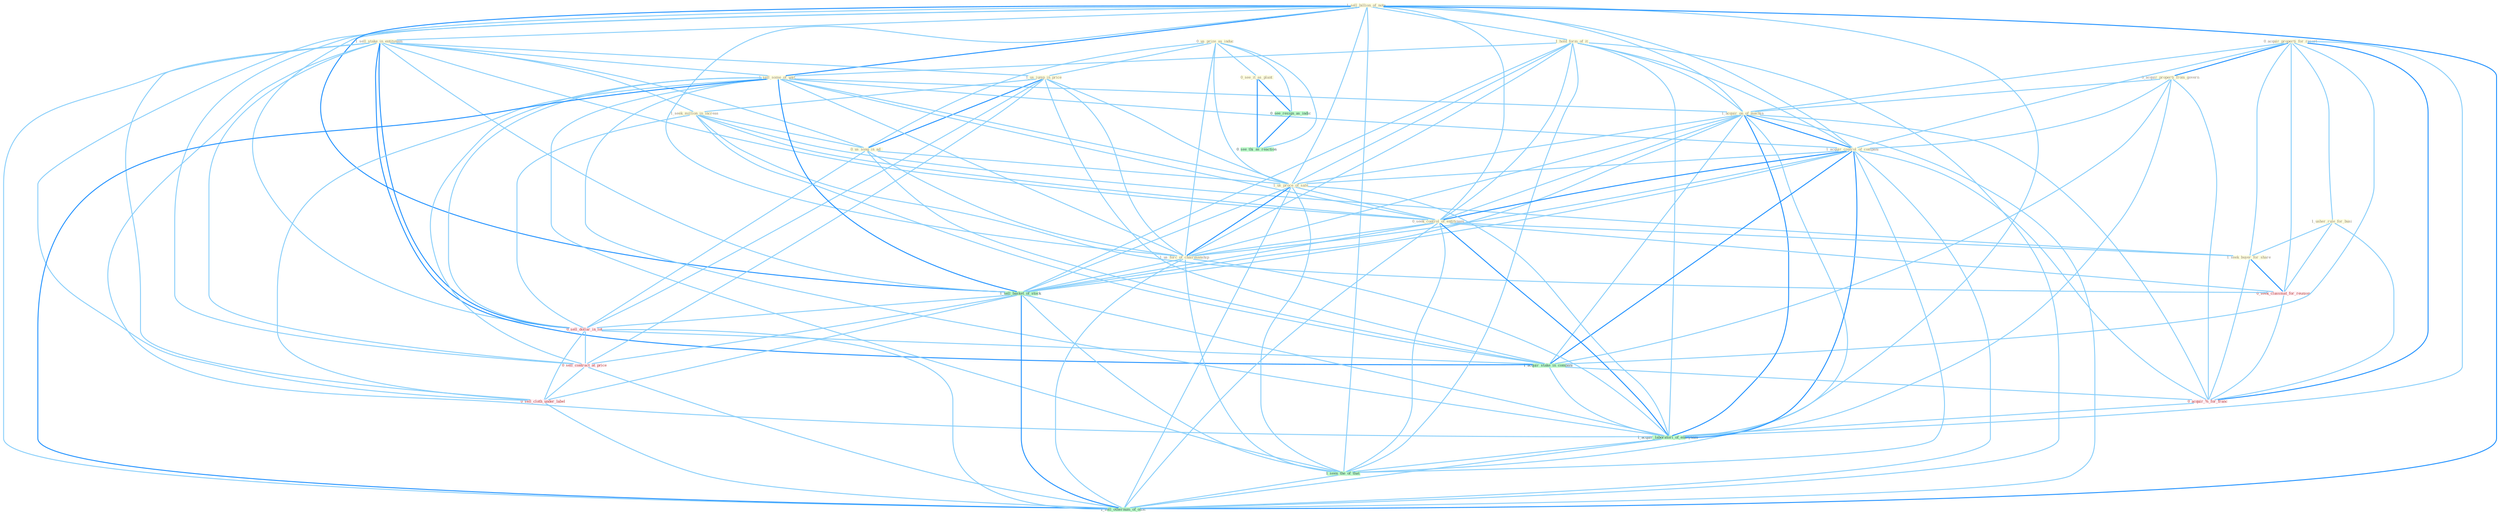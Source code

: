 Graph G{ 
    node
    [shape=polygon,style=filled,width=.5,height=.06,color="#BDFCC9",fixedsize=true,fontsize=4,
    fontcolor="#2f4f4f"];
    {node
    [color="#ffffe0", fontcolor="#8b7d6b"] "0_us_prize_as_induc " "0_acquir_properti_for_resort " "1_sell_billion_of_note " "1_sell_stake_in_entitynam " "1_us_jump_in_price " "1_seek_million_in_increas " "1_hold_form_of_it " "0_acquir_properti_from_govern " "1_sell_some_of_unit " "0_us_song_in_ad " "1_acquir_on_of_machin " "1_usher_rule_for_busi " "1_acquir_control_of_compani " "1_us_proce_of_sale " "0_seek_control_of_entitynam " "1_us_forc_of_chairmanship " "0_see_it_as_plant " "1_seek_buyer_for_share "}
{node [color="#fff0f5", fontcolor="#b22222"] "0_seek_classmat_for_reunion " "0_sell_dollar_in_lot " "0_acquir_%_for_franc " "0_sell_contract_at_price " "0_sell_cloth_under_label "}
edge [color="#B0E2FF"];

	"0_us_prize_as_induc " -- "1_us_jump_in_price " [w="1", color="#87cefa" ];
	"0_us_prize_as_induc " -- "0_us_song_in_ad " [w="1", color="#87cefa" ];
	"0_us_prize_as_induc " -- "1_us_proce_of_sale " [w="1", color="#87cefa" ];
	"0_us_prize_as_induc " -- "1_us_forc_of_chairmanship " [w="1", color="#87cefa" ];
	"0_us_prize_as_induc " -- "0_see_it_as_plant " [w="1", color="#87cefa" ];
	"0_us_prize_as_induc " -- "0_see_resign_as_indic " [w="1", color="#87cefa" ];
	"0_us_prize_as_induc " -- "0_see_thi_as_reaction " [w="1", color="#87cefa" ];
	"0_acquir_properti_for_resort " -- "0_acquir_properti_from_govern " [w="2", color="#1e90ff" , len=0.8];
	"0_acquir_properti_for_resort " -- "1_acquir_on_of_machin " [w="1", color="#87cefa" ];
	"0_acquir_properti_for_resort " -- "1_usher_rule_for_busi " [w="1", color="#87cefa" ];
	"0_acquir_properti_for_resort " -- "1_acquir_control_of_compani " [w="1", color="#87cefa" ];
	"0_acquir_properti_for_resort " -- "1_seek_buyer_for_share " [w="1", color="#87cefa" ];
	"0_acquir_properti_for_resort " -- "0_seek_classmat_for_reunion " [w="1", color="#87cefa" ];
	"0_acquir_properti_for_resort " -- "1_acquir_stake_in_compani " [w="1", color="#87cefa" ];
	"0_acquir_properti_for_resort " -- "0_acquir_%_for_franc " [w="2", color="#1e90ff" , len=0.8];
	"0_acquir_properti_for_resort " -- "1_acquir_laboratori_of_entitynam " [w="1", color="#87cefa" ];
	"1_sell_billion_of_note " -- "1_sell_stake_in_entitynam " [w="1", color="#87cefa" ];
	"1_sell_billion_of_note " -- "1_hold_form_of_it " [w="1", color="#87cefa" ];
	"1_sell_billion_of_note " -- "1_sell_some_of_unit " [w="2", color="#1e90ff" , len=0.8];
	"1_sell_billion_of_note " -- "1_acquir_on_of_machin " [w="1", color="#87cefa" ];
	"1_sell_billion_of_note " -- "1_acquir_control_of_compani " [w="1", color="#87cefa" ];
	"1_sell_billion_of_note " -- "1_us_proce_of_sale " [w="1", color="#87cefa" ];
	"1_sell_billion_of_note " -- "0_seek_control_of_entitynam " [w="1", color="#87cefa" ];
	"1_sell_billion_of_note " -- "1_us_forc_of_chairmanship " [w="1", color="#87cefa" ];
	"1_sell_billion_of_note " -- "1_sell_basket_of_stock " [w="2", color="#1e90ff" , len=0.8];
	"1_sell_billion_of_note " -- "0_sell_dollar_in_lot " [w="1", color="#87cefa" ];
	"1_sell_billion_of_note " -- "0_sell_contract_at_price " [w="1", color="#87cefa" ];
	"1_sell_billion_of_note " -- "1_acquir_laboratori_of_entitynam " [w="1", color="#87cefa" ];
	"1_sell_billion_of_note " -- "0_sell_cloth_under_label " [w="1", color="#87cefa" ];
	"1_sell_billion_of_note " -- "1_seen_the_of_that " [w="1", color="#87cefa" ];
	"1_sell_billion_of_note " -- "1_sell_othernum_of_offic " [w="2", color="#1e90ff" , len=0.8];
	"1_sell_stake_in_entitynam " -- "1_us_jump_in_price " [w="1", color="#87cefa" ];
	"1_sell_stake_in_entitynam " -- "1_seek_million_in_increas " [w="1", color="#87cefa" ];
	"1_sell_stake_in_entitynam " -- "1_sell_some_of_unit " [w="1", color="#87cefa" ];
	"1_sell_stake_in_entitynam " -- "0_us_song_in_ad " [w="1", color="#87cefa" ];
	"1_sell_stake_in_entitynam " -- "0_seek_control_of_entitynam " [w="1", color="#87cefa" ];
	"1_sell_stake_in_entitynam " -- "1_sell_basket_of_stock " [w="1", color="#87cefa" ];
	"1_sell_stake_in_entitynam " -- "0_sell_dollar_in_lot " [w="2", color="#1e90ff" , len=0.8];
	"1_sell_stake_in_entitynam " -- "1_acquir_stake_in_compani " [w="2", color="#1e90ff" , len=0.8];
	"1_sell_stake_in_entitynam " -- "0_sell_contract_at_price " [w="1", color="#87cefa" ];
	"1_sell_stake_in_entitynam " -- "1_acquir_laboratori_of_entitynam " [w="1", color="#87cefa" ];
	"1_sell_stake_in_entitynam " -- "0_sell_cloth_under_label " [w="1", color="#87cefa" ];
	"1_sell_stake_in_entitynam " -- "1_sell_othernum_of_offic " [w="1", color="#87cefa" ];
	"1_us_jump_in_price " -- "1_seek_million_in_increas " [w="1", color="#87cefa" ];
	"1_us_jump_in_price " -- "0_us_song_in_ad " [w="2", color="#1e90ff" , len=0.8];
	"1_us_jump_in_price " -- "1_us_proce_of_sale " [w="1", color="#87cefa" ];
	"1_us_jump_in_price " -- "1_us_forc_of_chairmanship " [w="1", color="#87cefa" ];
	"1_us_jump_in_price " -- "0_sell_dollar_in_lot " [w="1", color="#87cefa" ];
	"1_us_jump_in_price " -- "1_acquir_stake_in_compani " [w="1", color="#87cefa" ];
	"1_us_jump_in_price " -- "0_sell_contract_at_price " [w="1", color="#87cefa" ];
	"1_seek_million_in_increas " -- "0_us_song_in_ad " [w="1", color="#87cefa" ];
	"1_seek_million_in_increas " -- "0_seek_control_of_entitynam " [w="1", color="#87cefa" ];
	"1_seek_million_in_increas " -- "1_seek_buyer_for_share " [w="1", color="#87cefa" ];
	"1_seek_million_in_increas " -- "0_seek_classmat_for_reunion " [w="1", color="#87cefa" ];
	"1_seek_million_in_increas " -- "0_sell_dollar_in_lot " [w="1", color="#87cefa" ];
	"1_seek_million_in_increas " -- "1_acquir_stake_in_compani " [w="1", color="#87cefa" ];
	"1_hold_form_of_it " -- "1_sell_some_of_unit " [w="1", color="#87cefa" ];
	"1_hold_form_of_it " -- "1_acquir_on_of_machin " [w="1", color="#87cefa" ];
	"1_hold_form_of_it " -- "1_acquir_control_of_compani " [w="1", color="#87cefa" ];
	"1_hold_form_of_it " -- "1_us_proce_of_sale " [w="1", color="#87cefa" ];
	"1_hold_form_of_it " -- "0_seek_control_of_entitynam " [w="1", color="#87cefa" ];
	"1_hold_form_of_it " -- "1_us_forc_of_chairmanship " [w="1", color="#87cefa" ];
	"1_hold_form_of_it " -- "1_sell_basket_of_stock " [w="1", color="#87cefa" ];
	"1_hold_form_of_it " -- "1_acquir_laboratori_of_entitynam " [w="1", color="#87cefa" ];
	"1_hold_form_of_it " -- "1_seen_the_of_that " [w="1", color="#87cefa" ];
	"1_hold_form_of_it " -- "1_sell_othernum_of_offic " [w="1", color="#87cefa" ];
	"0_acquir_properti_from_govern " -- "1_acquir_on_of_machin " [w="1", color="#87cefa" ];
	"0_acquir_properti_from_govern " -- "1_acquir_control_of_compani " [w="1", color="#87cefa" ];
	"0_acquir_properti_from_govern " -- "1_acquir_stake_in_compani " [w="1", color="#87cefa" ];
	"0_acquir_properti_from_govern " -- "0_acquir_%_for_franc " [w="1", color="#87cefa" ];
	"0_acquir_properti_from_govern " -- "1_acquir_laboratori_of_entitynam " [w="1", color="#87cefa" ];
	"1_sell_some_of_unit " -- "1_acquir_on_of_machin " [w="1", color="#87cefa" ];
	"1_sell_some_of_unit " -- "1_acquir_control_of_compani " [w="1", color="#87cefa" ];
	"1_sell_some_of_unit " -- "1_us_proce_of_sale " [w="1", color="#87cefa" ];
	"1_sell_some_of_unit " -- "0_seek_control_of_entitynam " [w="1", color="#87cefa" ];
	"1_sell_some_of_unit " -- "1_us_forc_of_chairmanship " [w="1", color="#87cefa" ];
	"1_sell_some_of_unit " -- "1_sell_basket_of_stock " [w="2", color="#1e90ff" , len=0.8];
	"1_sell_some_of_unit " -- "0_sell_dollar_in_lot " [w="1", color="#87cefa" ];
	"1_sell_some_of_unit " -- "0_sell_contract_at_price " [w="1", color="#87cefa" ];
	"1_sell_some_of_unit " -- "1_acquir_laboratori_of_entitynam " [w="1", color="#87cefa" ];
	"1_sell_some_of_unit " -- "0_sell_cloth_under_label " [w="1", color="#87cefa" ];
	"1_sell_some_of_unit " -- "1_seen_the_of_that " [w="1", color="#87cefa" ];
	"1_sell_some_of_unit " -- "1_sell_othernum_of_offic " [w="2", color="#1e90ff" , len=0.8];
	"0_us_song_in_ad " -- "1_us_proce_of_sale " [w="1", color="#87cefa" ];
	"0_us_song_in_ad " -- "1_us_forc_of_chairmanship " [w="1", color="#87cefa" ];
	"0_us_song_in_ad " -- "0_sell_dollar_in_lot " [w="1", color="#87cefa" ];
	"0_us_song_in_ad " -- "1_acquir_stake_in_compani " [w="1", color="#87cefa" ];
	"1_acquir_on_of_machin " -- "1_acquir_control_of_compani " [w="2", color="#1e90ff" , len=0.8];
	"1_acquir_on_of_machin " -- "1_us_proce_of_sale " [w="1", color="#87cefa" ];
	"1_acquir_on_of_machin " -- "0_seek_control_of_entitynam " [w="1", color="#87cefa" ];
	"1_acquir_on_of_machin " -- "1_us_forc_of_chairmanship " [w="1", color="#87cefa" ];
	"1_acquir_on_of_machin " -- "1_sell_basket_of_stock " [w="1", color="#87cefa" ];
	"1_acquir_on_of_machin " -- "1_acquir_stake_in_compani " [w="1", color="#87cefa" ];
	"1_acquir_on_of_machin " -- "0_acquir_%_for_franc " [w="1", color="#87cefa" ];
	"1_acquir_on_of_machin " -- "1_acquir_laboratori_of_entitynam " [w="2", color="#1e90ff" , len=0.8];
	"1_acquir_on_of_machin " -- "1_seen_the_of_that " [w="1", color="#87cefa" ];
	"1_acquir_on_of_machin " -- "1_sell_othernum_of_offic " [w="1", color="#87cefa" ];
	"1_usher_rule_for_busi " -- "1_seek_buyer_for_share " [w="1", color="#87cefa" ];
	"1_usher_rule_for_busi " -- "0_seek_classmat_for_reunion " [w="1", color="#87cefa" ];
	"1_usher_rule_for_busi " -- "0_acquir_%_for_franc " [w="1", color="#87cefa" ];
	"1_acquir_control_of_compani " -- "1_us_proce_of_sale " [w="1", color="#87cefa" ];
	"1_acquir_control_of_compani " -- "0_seek_control_of_entitynam " [w="2", color="#1e90ff" , len=0.8];
	"1_acquir_control_of_compani " -- "1_us_forc_of_chairmanship " [w="1", color="#87cefa" ];
	"1_acquir_control_of_compani " -- "1_sell_basket_of_stock " [w="1", color="#87cefa" ];
	"1_acquir_control_of_compani " -- "1_acquir_stake_in_compani " [w="2", color="#1e90ff" , len=0.8];
	"1_acquir_control_of_compani " -- "0_acquir_%_for_franc " [w="1", color="#87cefa" ];
	"1_acquir_control_of_compani " -- "1_acquir_laboratori_of_entitynam " [w="2", color="#1e90ff" , len=0.8];
	"1_acquir_control_of_compani " -- "1_seen_the_of_that " [w="1", color="#87cefa" ];
	"1_acquir_control_of_compani " -- "1_sell_othernum_of_offic " [w="1", color="#87cefa" ];
	"1_us_proce_of_sale " -- "0_seek_control_of_entitynam " [w="1", color="#87cefa" ];
	"1_us_proce_of_sale " -- "1_us_forc_of_chairmanship " [w="2", color="#1e90ff" , len=0.8];
	"1_us_proce_of_sale " -- "1_sell_basket_of_stock " [w="1", color="#87cefa" ];
	"1_us_proce_of_sale " -- "1_acquir_laboratori_of_entitynam " [w="1", color="#87cefa" ];
	"1_us_proce_of_sale " -- "1_seen_the_of_that " [w="1", color="#87cefa" ];
	"1_us_proce_of_sale " -- "1_sell_othernum_of_offic " [w="1", color="#87cefa" ];
	"0_seek_control_of_entitynam " -- "1_us_forc_of_chairmanship " [w="1", color="#87cefa" ];
	"0_seek_control_of_entitynam " -- "1_seek_buyer_for_share " [w="1", color="#87cefa" ];
	"0_seek_control_of_entitynam " -- "0_seek_classmat_for_reunion " [w="1", color="#87cefa" ];
	"0_seek_control_of_entitynam " -- "1_sell_basket_of_stock " [w="1", color="#87cefa" ];
	"0_seek_control_of_entitynam " -- "1_acquir_laboratori_of_entitynam " [w="2", color="#1e90ff" , len=0.8];
	"0_seek_control_of_entitynam " -- "1_seen_the_of_that " [w="1", color="#87cefa" ];
	"0_seek_control_of_entitynam " -- "1_sell_othernum_of_offic " [w="1", color="#87cefa" ];
	"1_us_forc_of_chairmanship " -- "1_sell_basket_of_stock " [w="1", color="#87cefa" ];
	"1_us_forc_of_chairmanship " -- "1_acquir_laboratori_of_entitynam " [w="1", color="#87cefa" ];
	"1_us_forc_of_chairmanship " -- "1_seen_the_of_that " [w="1", color="#87cefa" ];
	"1_us_forc_of_chairmanship " -- "1_sell_othernum_of_offic " [w="1", color="#87cefa" ];
	"0_see_it_as_plant " -- "0_see_resign_as_indic " [w="2", color="#1e90ff" , len=0.8];
	"0_see_it_as_plant " -- "0_see_thi_as_reaction " [w="2", color="#1e90ff" , len=0.8];
	"1_seek_buyer_for_share " -- "0_seek_classmat_for_reunion " [w="2", color="#1e90ff" , len=0.8];
	"1_seek_buyer_for_share " -- "0_acquir_%_for_franc " [w="1", color="#87cefa" ];
	"0_seek_classmat_for_reunion " -- "0_acquir_%_for_franc " [w="1", color="#87cefa" ];
	"1_sell_basket_of_stock " -- "0_sell_dollar_in_lot " [w="1", color="#87cefa" ];
	"1_sell_basket_of_stock " -- "0_sell_contract_at_price " [w="1", color="#87cefa" ];
	"1_sell_basket_of_stock " -- "1_acquir_laboratori_of_entitynam " [w="1", color="#87cefa" ];
	"1_sell_basket_of_stock " -- "0_sell_cloth_under_label " [w="1", color="#87cefa" ];
	"1_sell_basket_of_stock " -- "1_seen_the_of_that " [w="1", color="#87cefa" ];
	"1_sell_basket_of_stock " -- "1_sell_othernum_of_offic " [w="2", color="#1e90ff" , len=0.8];
	"0_sell_dollar_in_lot " -- "1_acquir_stake_in_compani " [w="1", color="#87cefa" ];
	"0_sell_dollar_in_lot " -- "0_sell_contract_at_price " [w="1", color="#87cefa" ];
	"0_sell_dollar_in_lot " -- "0_sell_cloth_under_label " [w="1", color="#87cefa" ];
	"0_sell_dollar_in_lot " -- "1_sell_othernum_of_offic " [w="1", color="#87cefa" ];
	"0_see_resign_as_indic " -- "0_see_thi_as_reaction " [w="2", color="#1e90ff" , len=0.8];
	"1_acquir_stake_in_compani " -- "0_acquir_%_for_franc " [w="1", color="#87cefa" ];
	"1_acquir_stake_in_compani " -- "1_acquir_laboratori_of_entitynam " [w="1", color="#87cefa" ];
	"0_acquir_%_for_franc " -- "1_acquir_laboratori_of_entitynam " [w="1", color="#87cefa" ];
	"0_sell_contract_at_price " -- "0_sell_cloth_under_label " [w="1", color="#87cefa" ];
	"0_sell_contract_at_price " -- "1_sell_othernum_of_offic " [w="1", color="#87cefa" ];
	"1_acquir_laboratori_of_entitynam " -- "1_seen_the_of_that " [w="1", color="#87cefa" ];
	"1_acquir_laboratori_of_entitynam " -- "1_sell_othernum_of_offic " [w="1", color="#87cefa" ];
	"0_sell_cloth_under_label " -- "1_sell_othernum_of_offic " [w="1", color="#87cefa" ];
	"1_seen_the_of_that " -- "1_sell_othernum_of_offic " [w="1", color="#87cefa" ];
}